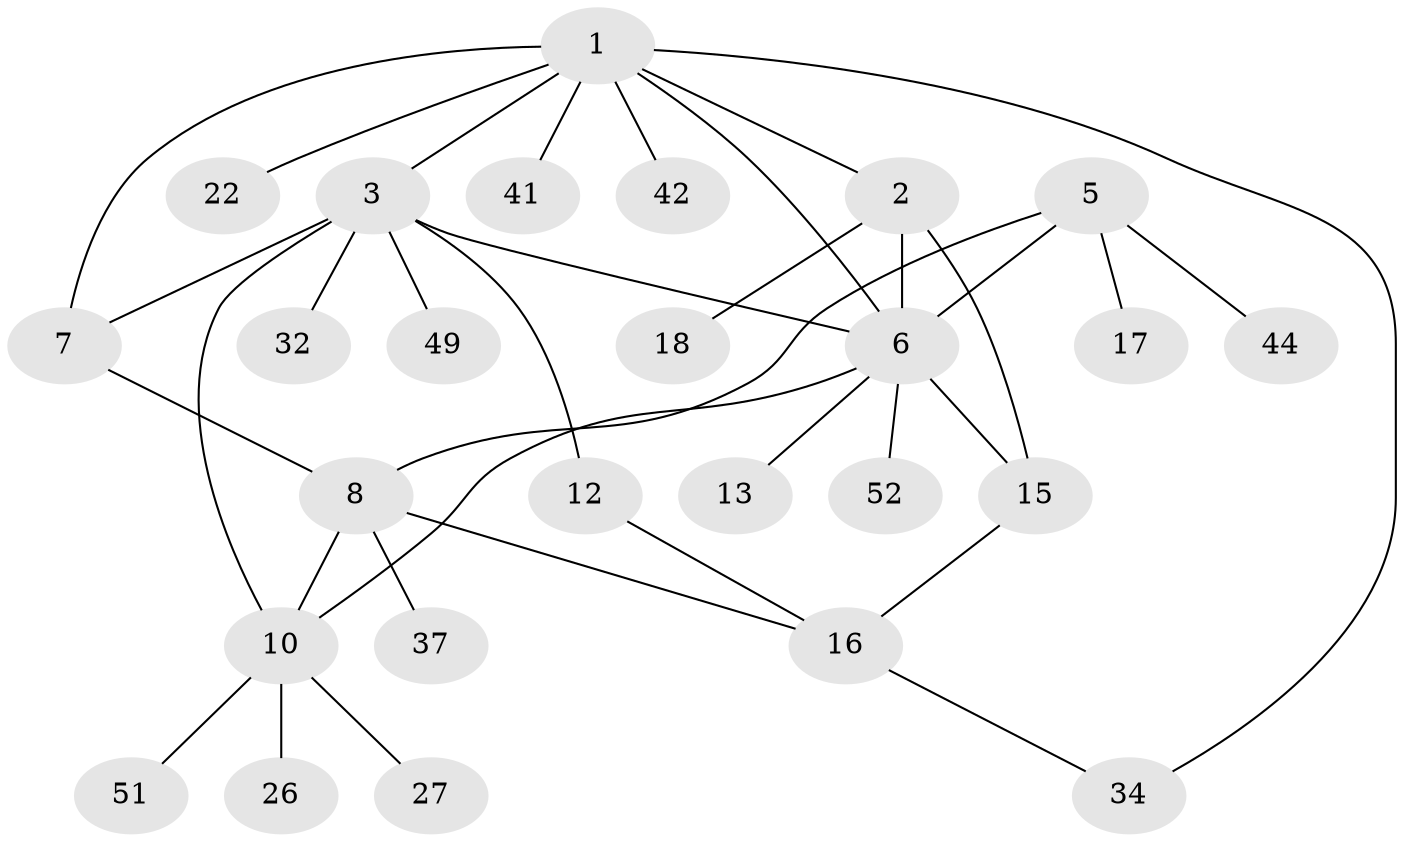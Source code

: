 // original degree distribution, {9: 0.019230769230769232, 4: 0.07692307692307693, 5: 0.057692307692307696, 7: 0.057692307692307696, 6: 0.019230769230769232, 3: 0.07692307692307693, 1: 0.5192307692307693, 2: 0.17307692307692307}
// Generated by graph-tools (version 1.1) at 2025/15/03/09/25 04:15:50]
// undirected, 26 vertices, 35 edges
graph export_dot {
graph [start="1"]
  node [color=gray90,style=filled];
  1 [super="+20+30"];
  2;
  3 [super="+4"];
  5 [super="+25+11+24"];
  6 [super="+9"];
  7 [super="+47+33"];
  8 [super="+28+19"];
  10;
  12 [super="+45+14"];
  13;
  15 [super="+46"];
  16 [super="+50+31+21"];
  17;
  18;
  22;
  26;
  27 [super="+35"];
  32;
  34;
  37 [super="+40+39"];
  41;
  42;
  44;
  49;
  51;
  52;
  1 -- 2;
  1 -- 3;
  1 -- 6;
  1 -- 7;
  1 -- 22;
  1 -- 34;
  1 -- 42;
  1 -- 41;
  2 -- 18;
  2 -- 15;
  2 -- 6;
  3 -- 7 [weight=2];
  3 -- 10;
  3 -- 12;
  3 -- 32;
  3 -- 49;
  3 -- 6;
  5 -- 6;
  5 -- 8;
  5 -- 17;
  5 -- 44;
  6 -- 13;
  6 -- 15;
  6 -- 52;
  6 -- 10;
  7 -- 8;
  8 -- 10;
  8 -- 37;
  8 -- 16;
  10 -- 26;
  10 -- 27;
  10 -- 51;
  12 -- 16;
  15 -- 16;
  16 -- 34;
}
